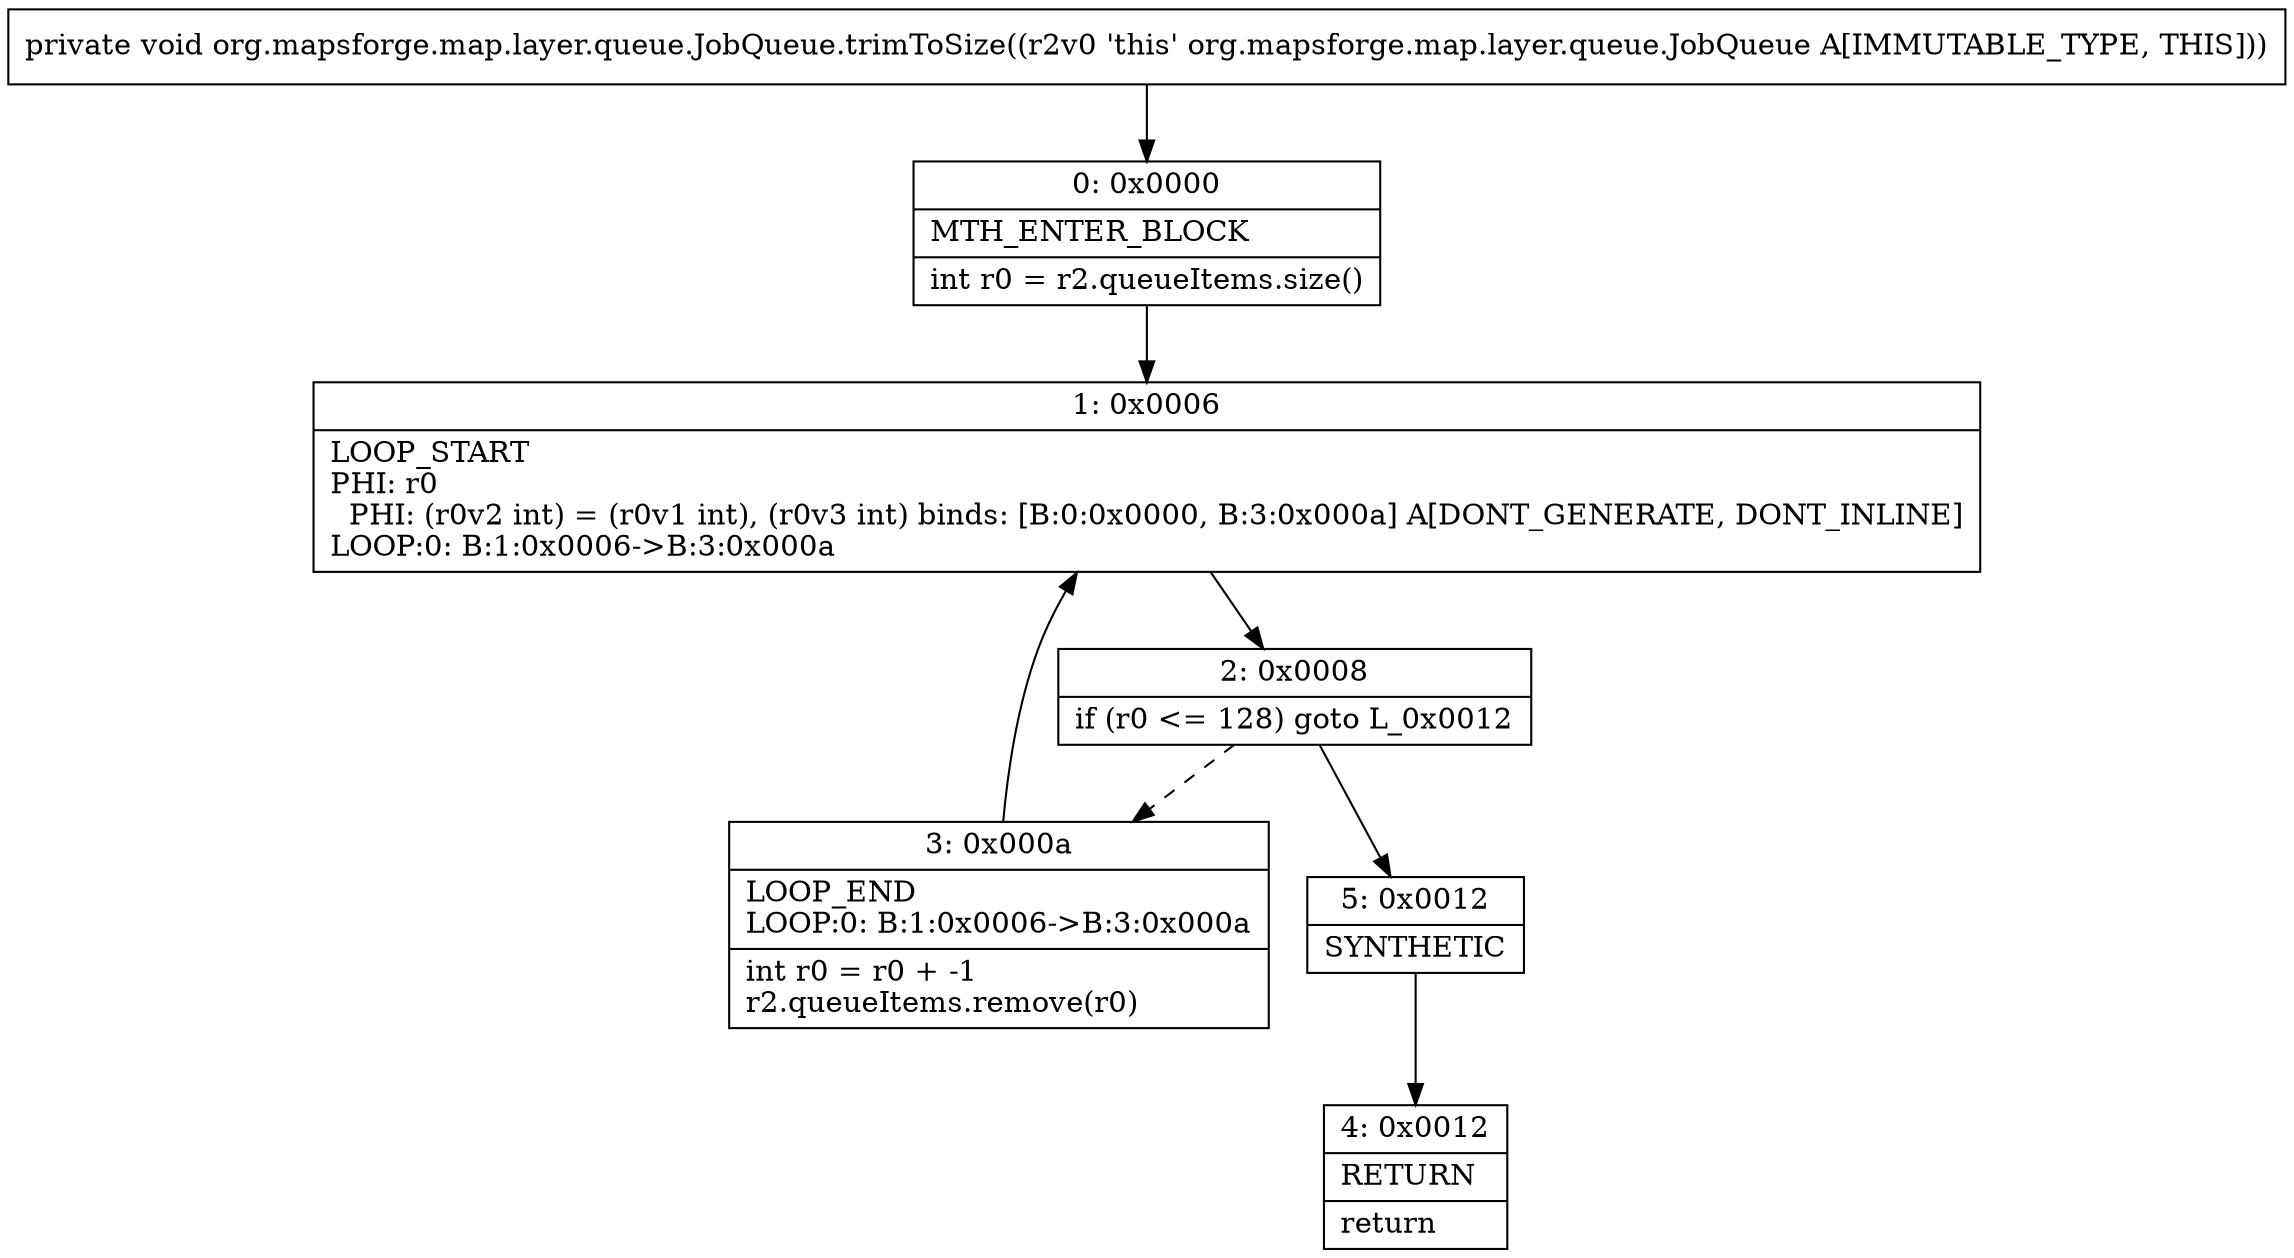 digraph "CFG fororg.mapsforge.map.layer.queue.JobQueue.trimToSize()V" {
Node_0 [shape=record,label="{0\:\ 0x0000|MTH_ENTER_BLOCK\l|int r0 = r2.queueItems.size()\l}"];
Node_1 [shape=record,label="{1\:\ 0x0006|LOOP_START\lPHI: r0 \l  PHI: (r0v2 int) = (r0v1 int), (r0v3 int) binds: [B:0:0x0000, B:3:0x000a] A[DONT_GENERATE, DONT_INLINE]\lLOOP:0: B:1:0x0006\-\>B:3:0x000a\l}"];
Node_2 [shape=record,label="{2\:\ 0x0008|if (r0 \<= 128) goto L_0x0012\l}"];
Node_3 [shape=record,label="{3\:\ 0x000a|LOOP_END\lLOOP:0: B:1:0x0006\-\>B:3:0x000a\l|int r0 = r0 + \-1\lr2.queueItems.remove(r0)\l}"];
Node_4 [shape=record,label="{4\:\ 0x0012|RETURN\l|return\l}"];
Node_5 [shape=record,label="{5\:\ 0x0012|SYNTHETIC\l}"];
MethodNode[shape=record,label="{private void org.mapsforge.map.layer.queue.JobQueue.trimToSize((r2v0 'this' org.mapsforge.map.layer.queue.JobQueue A[IMMUTABLE_TYPE, THIS])) }"];
MethodNode -> Node_0;
Node_0 -> Node_1;
Node_1 -> Node_2;
Node_2 -> Node_3[style=dashed];
Node_2 -> Node_5;
Node_3 -> Node_1;
Node_5 -> Node_4;
}

